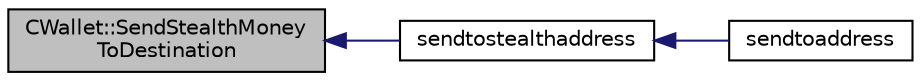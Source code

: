 digraph "CWallet::SendStealthMoneyToDestination"
{
  edge [fontname="Helvetica",fontsize="10",labelfontname="Helvetica",labelfontsize="10"];
  node [fontname="Helvetica",fontsize="10",shape=record];
  rankdir="LR";
  Node1431 [label="CWallet::SendStealthMoney\lToDestination",height=0.2,width=0.4,color="black", fillcolor="grey75", style="filled", fontcolor="black"];
  Node1431 -> Node1432 [dir="back",color="midnightblue",fontsize="10",style="solid",fontname="Helvetica"];
  Node1432 [label="sendtostealthaddress",height=0.2,width=0.4,color="black", fillcolor="white", style="filled",URL="$df/d1d/rpcwallet_8cpp.html#ad901105908c7eea072067a49643a906e"];
  Node1432 -> Node1433 [dir="back",color="midnightblue",fontsize="10",style="solid",fontname="Helvetica"];
  Node1433 [label="sendtoaddress",height=0.2,width=0.4,color="black", fillcolor="white", style="filled",URL="$df/d1d/rpcwallet_8cpp.html#a134064858f9cfa4775a6ae34cac2b133"];
}
